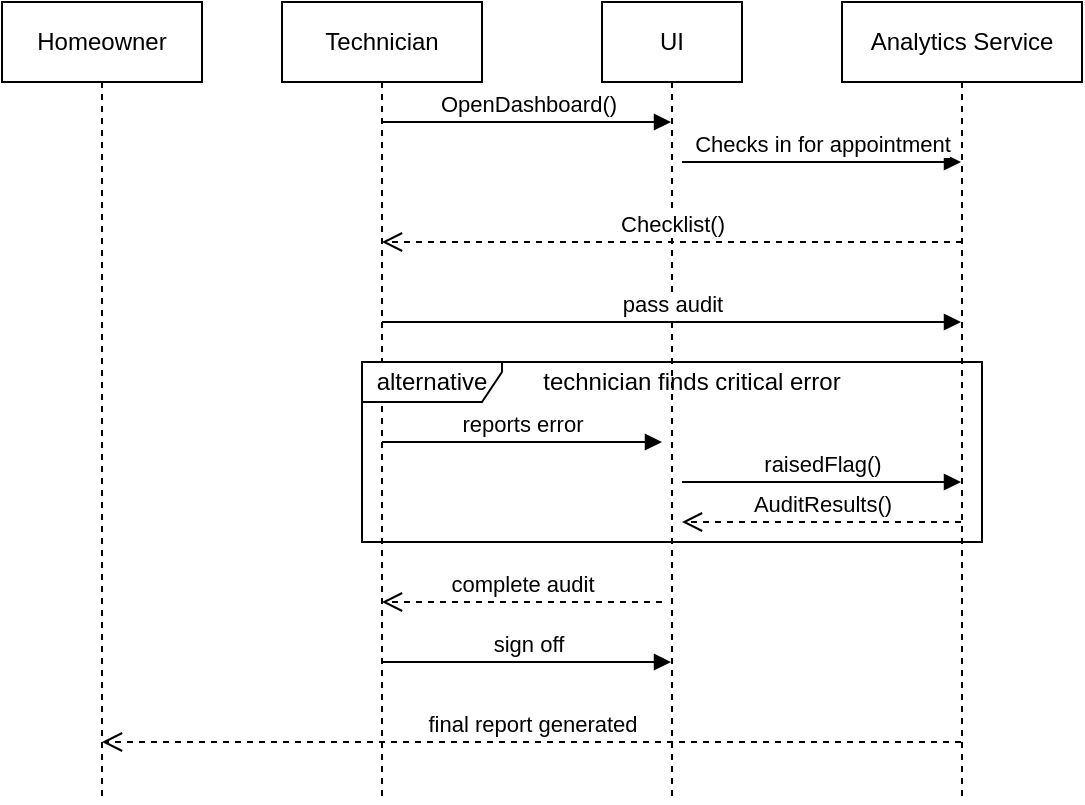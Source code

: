 <mxfile version="22.0.4" type="device">
  <diagram name="Page-1" id="2YBvvXClWsGukQMizWep">
    <mxGraphModel dx="954" dy="647" grid="1" gridSize="10" guides="1" tooltips="1" connect="1" arrows="1" fold="1" page="1" pageScale="1" pageWidth="850" pageHeight="1100" math="0" shadow="0">
      <root>
        <mxCell id="0" />
        <mxCell id="1" parent="0" />
        <mxCell id="aM9ryv3xv72pqoxQDRHE-1" value="Technician" style="shape=umlLifeline;perimeter=lifelinePerimeter;whiteSpace=wrap;html=1;container=0;dropTarget=0;collapsible=0;recursiveResize=0;outlineConnect=0;portConstraint=eastwest;newEdgeStyle={&quot;edgeStyle&quot;:&quot;elbowEdgeStyle&quot;,&quot;elbow&quot;:&quot;vertical&quot;,&quot;curved&quot;:0,&quot;rounded&quot;:0};" parent="1" vertex="1">
          <mxGeometry x="210" y="40" width="100" height="400" as="geometry" />
        </mxCell>
        <mxCell id="aM9ryv3xv72pqoxQDRHE-5" value="Homeowner" style="shape=umlLifeline;perimeter=lifelinePerimeter;whiteSpace=wrap;html=1;container=0;dropTarget=0;collapsible=0;recursiveResize=0;outlineConnect=0;portConstraint=eastwest;newEdgeStyle={&quot;edgeStyle&quot;:&quot;elbowEdgeStyle&quot;,&quot;elbow&quot;:&quot;vertical&quot;,&quot;curved&quot;:0,&quot;rounded&quot;:0};" parent="1" vertex="1">
          <mxGeometry x="70" y="40" width="100" height="400" as="geometry" />
        </mxCell>
        <mxCell id="UIbuob4xQ8KYNAQ3ArXm-10" value="UI" style="shape=umlLifeline;perimeter=lifelinePerimeter;whiteSpace=wrap;html=1;container=0;dropTarget=0;collapsible=0;recursiveResize=0;outlineConnect=0;portConstraint=eastwest;newEdgeStyle={&quot;edgeStyle&quot;:&quot;elbowEdgeStyle&quot;,&quot;elbow&quot;:&quot;vertical&quot;,&quot;curved&quot;:0,&quot;rounded&quot;:0};" vertex="1" parent="1">
          <mxGeometry x="370" y="40" width="70" height="400" as="geometry" />
        </mxCell>
        <mxCell id="UIbuob4xQ8KYNAQ3ArXm-13" value="Checks in for appointment" style="html=1;verticalAlign=bottom;endArrow=block;curved=0;rounded=0;" edge="1" parent="1" target="UIbuob4xQ8KYNAQ3ArXm-14">
          <mxGeometry x="0.002" width="80" relative="1" as="geometry">
            <mxPoint x="410" y="120" as="sourcePoint" />
            <mxPoint x="534.5" y="120" as="targetPoint" />
            <mxPoint as="offset" />
          </mxGeometry>
        </mxCell>
        <mxCell id="UIbuob4xQ8KYNAQ3ArXm-14" value="Analytics Service" style="shape=umlLifeline;perimeter=lifelinePerimeter;whiteSpace=wrap;html=1;container=0;dropTarget=0;collapsible=0;recursiveResize=0;outlineConnect=0;portConstraint=eastwest;newEdgeStyle={&quot;edgeStyle&quot;:&quot;elbowEdgeStyle&quot;,&quot;elbow&quot;:&quot;vertical&quot;,&quot;curved&quot;:0,&quot;rounded&quot;:0};" vertex="1" parent="1">
          <mxGeometry x="490" y="40" width="120" height="400" as="geometry" />
        </mxCell>
        <mxCell id="UIbuob4xQ8KYNAQ3ArXm-15" value="Checklist()" style="html=1;verticalAlign=bottom;endArrow=open;dashed=1;endSize=8;curved=0;rounded=0;" edge="1" parent="1">
          <mxGeometry relative="1" as="geometry">
            <mxPoint x="550" y="160" as="sourcePoint" />
            <mxPoint x="260" y="160" as="targetPoint" />
          </mxGeometry>
        </mxCell>
        <mxCell id="UIbuob4xQ8KYNAQ3ArXm-17" value="OpenDashboard()" style="html=1;verticalAlign=bottom;endArrow=block;curved=0;rounded=0;" edge="1" parent="1" target="UIbuob4xQ8KYNAQ3ArXm-10">
          <mxGeometry width="80" relative="1" as="geometry">
            <mxPoint x="260" y="100" as="sourcePoint" />
            <mxPoint x="340" y="100" as="targetPoint" />
          </mxGeometry>
        </mxCell>
        <mxCell id="UIbuob4xQ8KYNAQ3ArXm-18" value="pass audit" style="html=1;verticalAlign=bottom;endArrow=block;curved=0;rounded=0;" edge="1" parent="1" target="UIbuob4xQ8KYNAQ3ArXm-14">
          <mxGeometry width="80" relative="1" as="geometry">
            <mxPoint x="260" y="200" as="sourcePoint" />
            <mxPoint x="340" y="200" as="targetPoint" />
          </mxGeometry>
        </mxCell>
        <mxCell id="UIbuob4xQ8KYNAQ3ArXm-20" value="alternative" style="shape=umlFrame;whiteSpace=wrap;html=1;pointerEvents=0;width=70;height=20;" vertex="1" parent="1">
          <mxGeometry x="250" y="220" width="310" height="90" as="geometry" />
        </mxCell>
        <mxCell id="UIbuob4xQ8KYNAQ3ArXm-21" value="technician finds critical error" style="text;html=1;strokeColor=none;fillColor=none;align=center;verticalAlign=middle;whiteSpace=wrap;rounded=0;" vertex="1" parent="1">
          <mxGeometry x="330" y="220" width="170" height="20" as="geometry" />
        </mxCell>
        <mxCell id="UIbuob4xQ8KYNAQ3ArXm-22" value="reports error" style="html=1;verticalAlign=bottom;endArrow=block;curved=0;rounded=0;" edge="1" parent="1">
          <mxGeometry width="80" relative="1" as="geometry">
            <mxPoint x="260" y="260" as="sourcePoint" />
            <mxPoint x="400" y="260" as="targetPoint" />
          </mxGeometry>
        </mxCell>
        <mxCell id="UIbuob4xQ8KYNAQ3ArXm-23" value="raisedFlag()" style="html=1;verticalAlign=bottom;endArrow=block;curved=0;rounded=0;" edge="1" parent="1" target="UIbuob4xQ8KYNAQ3ArXm-14">
          <mxGeometry x="0.004" width="80" relative="1" as="geometry">
            <mxPoint x="410" y="280" as="sourcePoint" />
            <mxPoint x="490" y="280" as="targetPoint" />
            <Array as="points">
              <mxPoint x="450" y="280" />
            </Array>
            <mxPoint as="offset" />
          </mxGeometry>
        </mxCell>
        <mxCell id="UIbuob4xQ8KYNAQ3ArXm-24" value="AuditResults()" style="html=1;verticalAlign=bottom;endArrow=open;dashed=1;endSize=8;curved=0;rounded=0;" edge="1" parent="1" source="UIbuob4xQ8KYNAQ3ArXm-14">
          <mxGeometry relative="1" as="geometry">
            <mxPoint x="340" y="300" as="sourcePoint" />
            <mxPoint x="410" y="300" as="targetPoint" />
          </mxGeometry>
        </mxCell>
        <mxCell id="UIbuob4xQ8KYNAQ3ArXm-25" value="complete audit" style="html=1;verticalAlign=bottom;endArrow=open;dashed=1;endSize=8;curved=0;rounded=0;" edge="1" parent="1">
          <mxGeometry relative="1" as="geometry">
            <mxPoint x="400" y="340" as="sourcePoint" />
            <mxPoint x="260" y="340" as="targetPoint" />
          </mxGeometry>
        </mxCell>
        <mxCell id="UIbuob4xQ8KYNAQ3ArXm-26" value="final report generated" style="html=1;verticalAlign=bottom;endArrow=open;dashed=1;endSize=8;curved=0;rounded=0;" edge="1" parent="1" source="UIbuob4xQ8KYNAQ3ArXm-14">
          <mxGeometry relative="1" as="geometry">
            <mxPoint x="259.5" y="410" as="sourcePoint" />
            <mxPoint x="120" y="410" as="targetPoint" />
          </mxGeometry>
        </mxCell>
        <mxCell id="UIbuob4xQ8KYNAQ3ArXm-27" value="sign off" style="html=1;verticalAlign=bottom;endArrow=block;curved=0;rounded=0;" edge="1" parent="1" target="UIbuob4xQ8KYNAQ3ArXm-10">
          <mxGeometry width="80" relative="1" as="geometry">
            <mxPoint x="260" y="370" as="sourcePoint" />
            <mxPoint x="340" y="370" as="targetPoint" />
          </mxGeometry>
        </mxCell>
      </root>
    </mxGraphModel>
  </diagram>
</mxfile>
